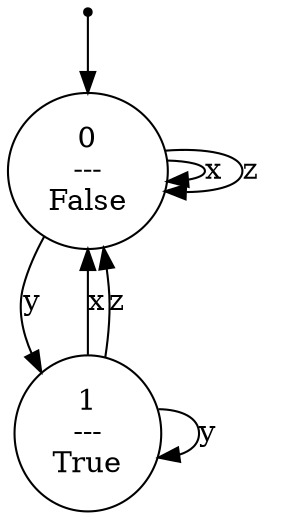 digraph G {
0 [label="", shape=point];
0 -> 1;
1 [label="0\n---\nFalse"];
1 -> 1  [label=x];
1 -> 1  [label=z];
1 -> 2  [label=y];
2 [label="1\n---\nTrue"];
2 -> 1  [label=x];
2 -> 1  [label=z];
2 -> 2  [label=y];
}
